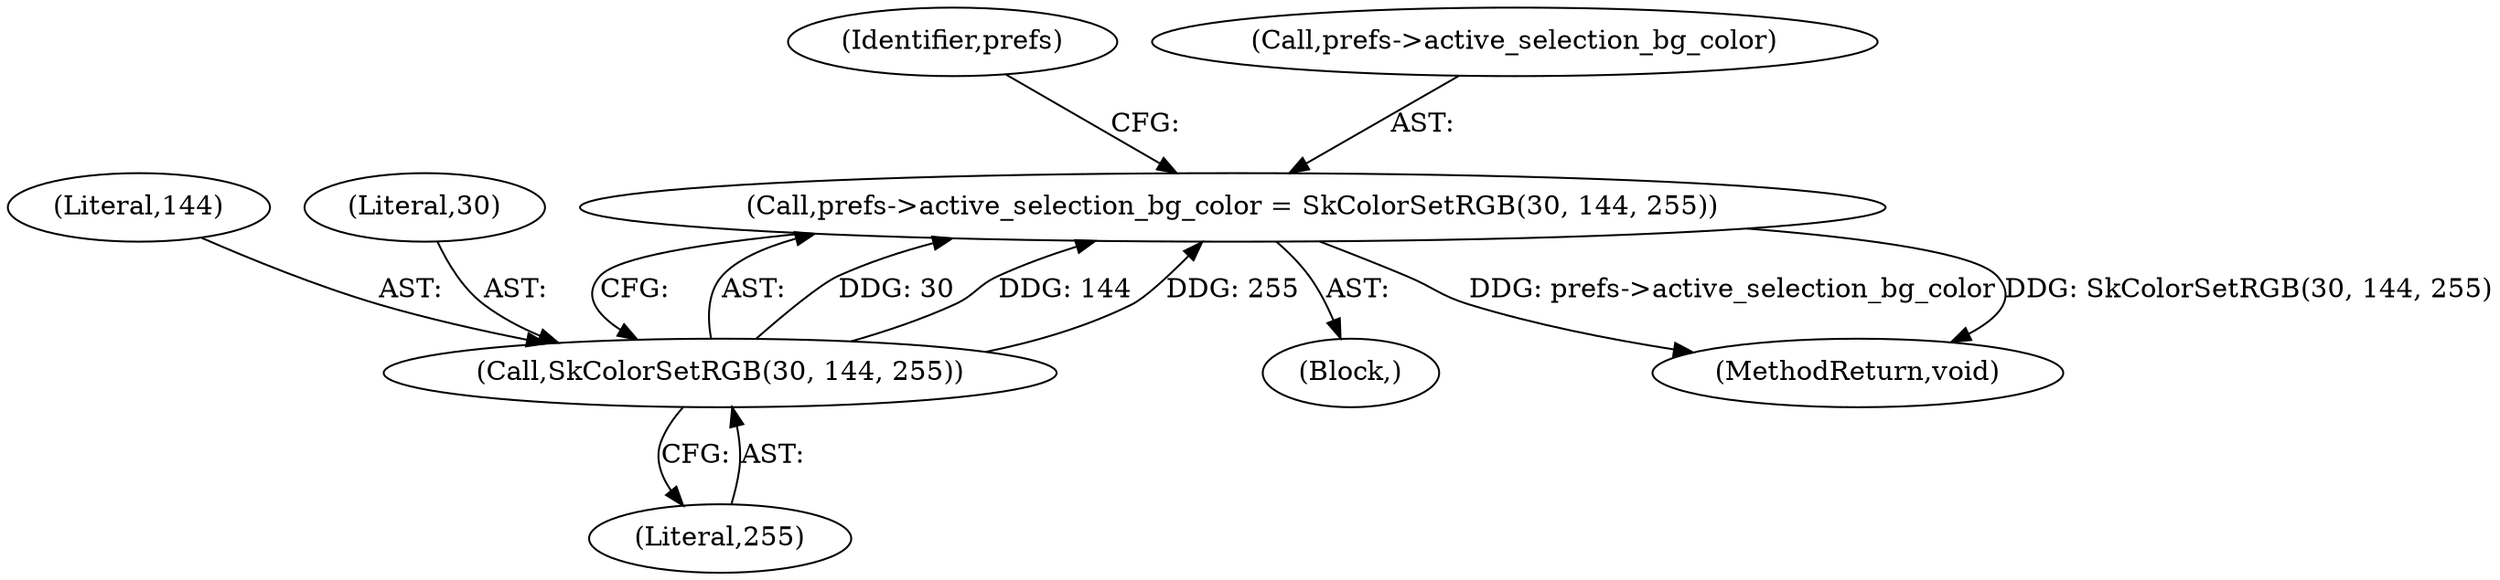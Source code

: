 digraph "1_Chrome_c975c78878fff68e82333f599882a7f73cb721ea_0@pointer" {
"1000147" [label="(Call,prefs->active_selection_bg_color = SkColorSetRGB(30, 144, 255))"];
"1000151" [label="(Call,SkColorSetRGB(30, 144, 255))"];
"1000176" [label="(MethodReturn,void)"];
"1000151" [label="(Call,SkColorSetRGB(30, 144, 255))"];
"1000147" [label="(Call,prefs->active_selection_bg_color = SkColorSetRGB(30, 144, 255))"];
"1000157" [label="(Identifier,prefs)"];
"1000153" [label="(Literal,144)"];
"1000101" [label="(Block,)"];
"1000148" [label="(Call,prefs->active_selection_bg_color)"];
"1000152" [label="(Literal,30)"];
"1000154" [label="(Literal,255)"];
"1000147" -> "1000101"  [label="AST: "];
"1000147" -> "1000151"  [label="CFG: "];
"1000148" -> "1000147"  [label="AST: "];
"1000151" -> "1000147"  [label="AST: "];
"1000157" -> "1000147"  [label="CFG: "];
"1000147" -> "1000176"  [label="DDG: prefs->active_selection_bg_color"];
"1000147" -> "1000176"  [label="DDG: SkColorSetRGB(30, 144, 255)"];
"1000151" -> "1000147"  [label="DDG: 30"];
"1000151" -> "1000147"  [label="DDG: 144"];
"1000151" -> "1000147"  [label="DDG: 255"];
"1000151" -> "1000154"  [label="CFG: "];
"1000152" -> "1000151"  [label="AST: "];
"1000153" -> "1000151"  [label="AST: "];
"1000154" -> "1000151"  [label="AST: "];
}
